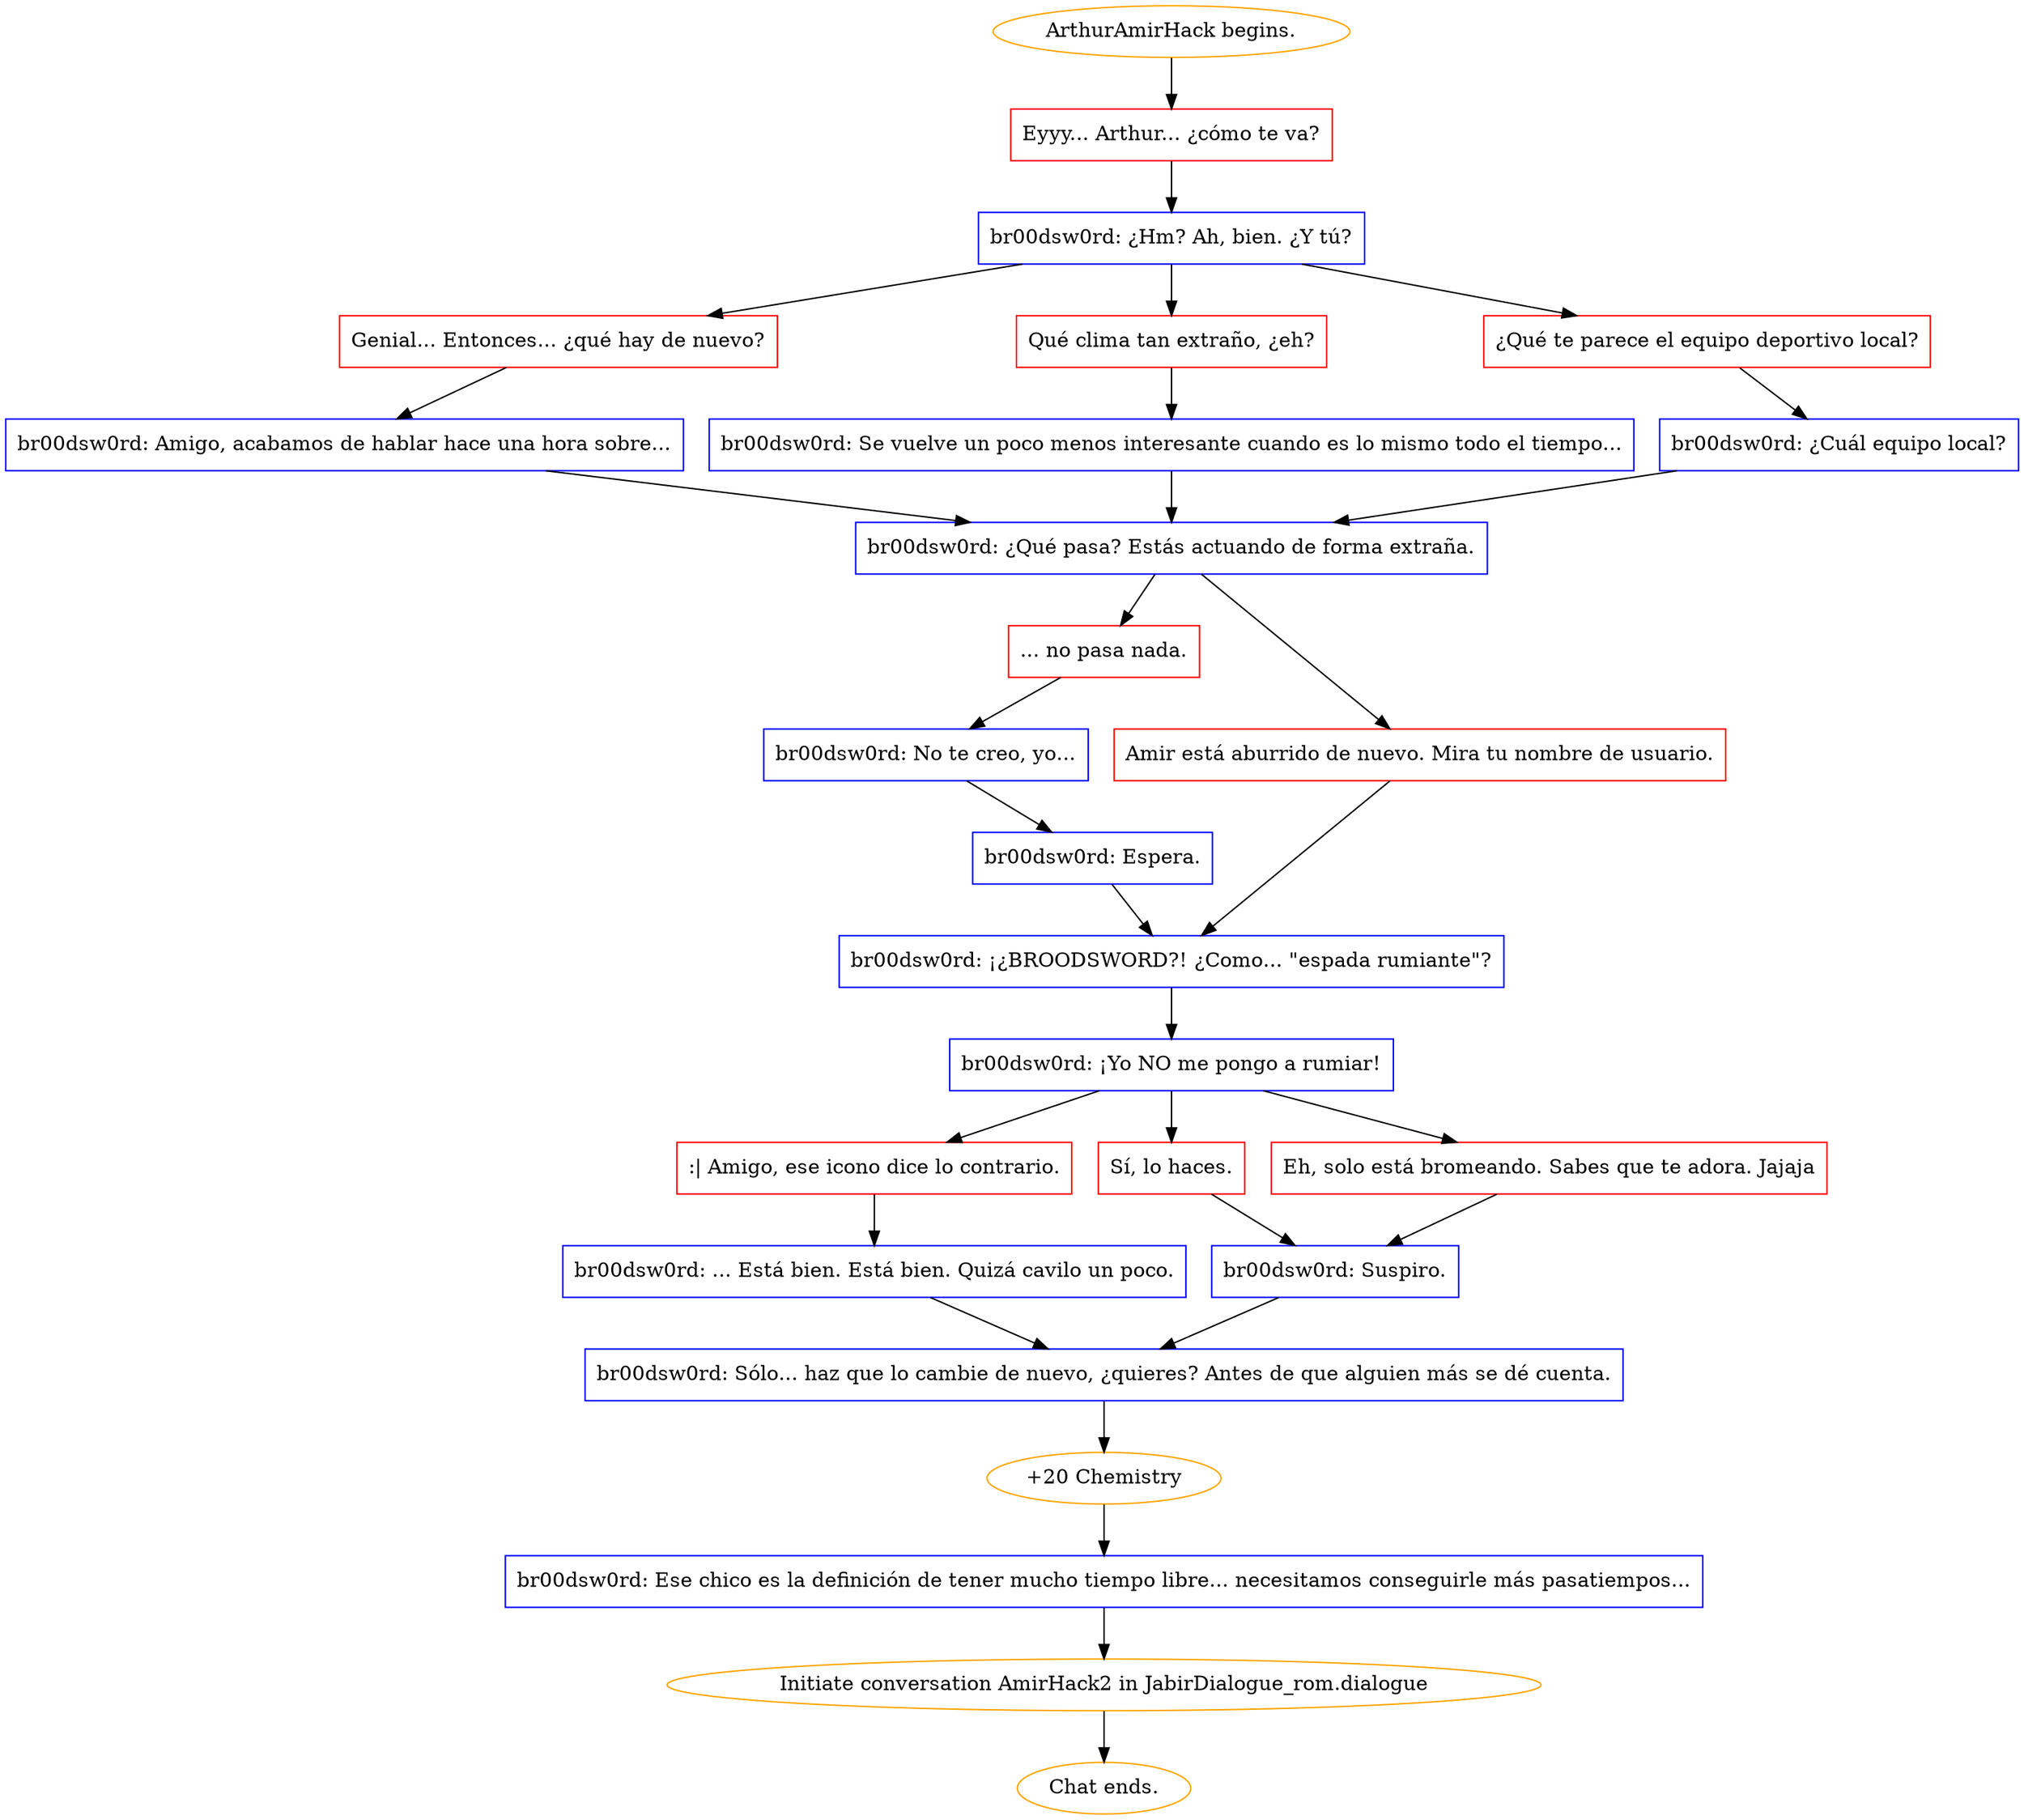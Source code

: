 digraph {
	"ArthurAmirHack begins." [color=orange];
		"ArthurAmirHack begins." -> j3334459936;
	j3334459936 [label="Eyyy... Arthur... ¿cómo te va?",shape=box,color=red];
		j3334459936 -> j3390765263;
	j3390765263 [label="br00dsw0rd: ¿Hm? Ah, bien. ¿Y tú?",shape=box,color=blue];
		j3390765263 -> j658879217;
		j3390765263 -> j641108871;
		j3390765263 -> j3928482051;
	j658879217 [label="Genial... Entonces... ¿qué hay de nuevo?",shape=box,color=red];
		j658879217 -> j1348046903;
	j641108871 [label="Qué clima tan extraño, ¿eh?",shape=box,color=red];
		j641108871 -> j3490636986;
	j3928482051 [label="¿Qué te parece el equipo deportivo local?",shape=box,color=red];
		j3928482051 -> j2803103356;
	j1348046903 [label="br00dsw0rd: Amigo, acabamos de hablar hace una hora sobre...",shape=box,color=blue];
		j1348046903 -> j2500644182;
	j3490636986 [label="br00dsw0rd: Se vuelve un poco menos interesante cuando es lo mismo todo el tiempo...",shape=box,color=blue];
		j3490636986 -> j2500644182;
	j2803103356 [label="br00dsw0rd: ¿Cuál equipo local?",shape=box,color=blue];
		j2803103356 -> j2500644182;
	j2500644182 [label="br00dsw0rd: ¿Qué pasa? Estás actuando de forma extraña.",shape=box,color=blue];
		j2500644182 -> j2945735215;
		j2500644182 -> j3633041729;
	j2945735215 [label="... no pasa nada.",shape=box,color=red];
		j2945735215 -> j563877260;
	j3633041729 [label="Amir está aburrido de nuevo. Mira tu nombre de usuario.",shape=box,color=red];
		j3633041729 -> j3958225447;
	j563877260 [label="br00dsw0rd: No te creo, yo...",shape=box,color=blue];
		j563877260 -> j1024244943;
	j3958225447 [label="br00dsw0rd: ¡¿BROODSWORD?! ¿Como... \"espada rumiante\"?",shape=box,color=blue];
		j3958225447 -> j1000430005;
	j1024244943 [label="br00dsw0rd: Espera.",shape=box,color=blue];
		j1024244943 -> j3958225447;
	j1000430005 [label="br00dsw0rd: ¡Yo NO me pongo a rumiar!",shape=box,color=blue];
		j1000430005 -> j3772448276;
		j1000430005 -> j426708675;
		j1000430005 -> j2678970704;
	j3772448276 [label=":| Amigo, ese icono dice lo contrario.",shape=box,color=red];
		j3772448276 -> j2601517691;
	j426708675 [label="Sí, lo haces.",shape=box,color=red];
		j426708675 -> j1158292215;
	j2678970704 [label="Eh, solo está bromeando. Sabes que te adora. Jajaja",shape=box,color=red];
		j2678970704 -> j1158292215;
	j2601517691 [label="br00dsw0rd: ... Está bien. Está bien. Quizá cavilo un poco.",shape=box,color=blue];
		j2601517691 -> j931979209;
	j1158292215 [label="br00dsw0rd: Suspiro.",shape=box,color=blue];
		j1158292215 -> j931979209;
	j931979209 [label="br00dsw0rd: Sólo... haz que lo cambie de nuevo, ¿quieres? Antes de que alguien más se dé cuenta.",shape=box,color=blue];
		j931979209 -> j491278679;
	j491278679 [label="+20 Chemistry",color=orange];
		j491278679 -> j2168085699;
	j2168085699 [label="br00dsw0rd: Ese chico es la definición de tener mucho tiempo libre... necesitamos conseguirle más pasatiempos...",shape=box,color=blue];
		j2168085699 -> "Initiate conversation AmirHack2 in JabirDialogue_rom.dialogue";
	"Initiate conversation AmirHack2 in JabirDialogue_rom.dialogue" [label="Initiate conversation AmirHack2 in JabirDialogue_rom.dialogue",color=orange];
		"Initiate conversation AmirHack2 in JabirDialogue_rom.dialogue" -> "Chat ends.";
	"Chat ends." [color=orange];
}